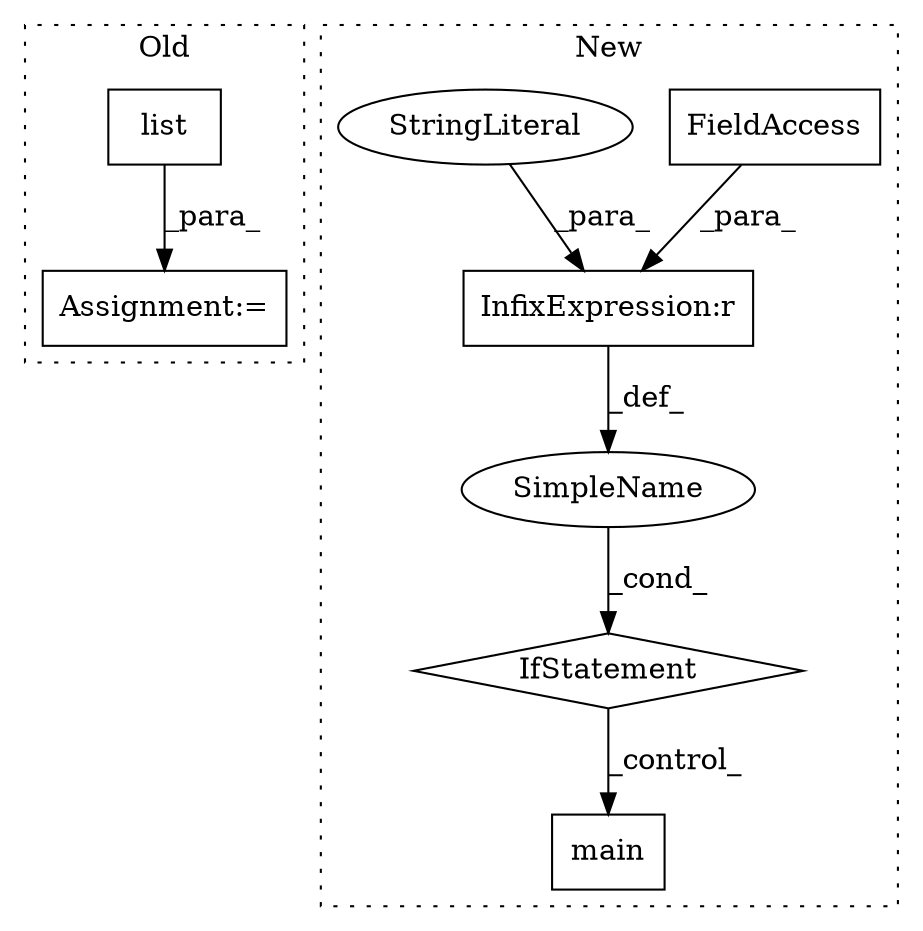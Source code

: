 digraph G {
subgraph cluster0 {
1 [label="list" a="32" s="1084,1106" l="5,1" shape="box"];
3 [label="Assignment:=" a="7" s="1083" l="1" shape="box"];
label = "Old";
style="dotted";
}
subgraph cluster1 {
2 [label="IfStatement" a="25" s="2059,2085" l="4,2" shape="diamond"];
4 [label="InfixExpression:r" a="27" s="2071" l="4" shape="box"];
5 [label="FieldAccess" a="22" s="2063" l="8" shape="box"];
6 [label="main" a="32" s="2104" l="6" shape="box"];
7 [label="SimpleName" a="42" s="" l="" shape="ellipse"];
8 [label="StringLiteral" a="45" s="2075" l="10" shape="ellipse"];
label = "New";
style="dotted";
}
1 -> 3 [label="_para_"];
2 -> 6 [label="_control_"];
4 -> 7 [label="_def_"];
5 -> 4 [label="_para_"];
7 -> 2 [label="_cond_"];
8 -> 4 [label="_para_"];
}